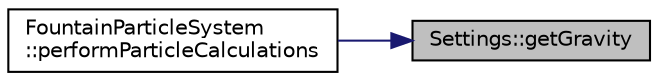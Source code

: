 digraph "Settings::getGravity"
{
 // INTERACTIVE_SVG=YES
 // LATEX_PDF_SIZE
  edge [fontname="Helvetica",fontsize="10",labelfontname="Helvetica",labelfontsize="10"];
  node [fontname="Helvetica",fontsize="10",shape=record];
  rankdir="RL";
  Node1 [label="Settings::getGravity",height=0.2,width=0.4,color="black", fillcolor="grey75", style="filled", fontcolor="black",tooltip=" "];
  Node1 -> Node2 [dir="back",color="midnightblue",fontsize="10",style="solid",fontname="Helvetica"];
  Node2 [label="FountainParticleSystem\l::performParticleCalculations",height=0.2,width=0.4,color="black", fillcolor="white", style="filled",URL="$d3/dad/class_fountain_particle_system.html#ad0096230755b893defe7d6143f98c5a4",tooltip=" "];
}
